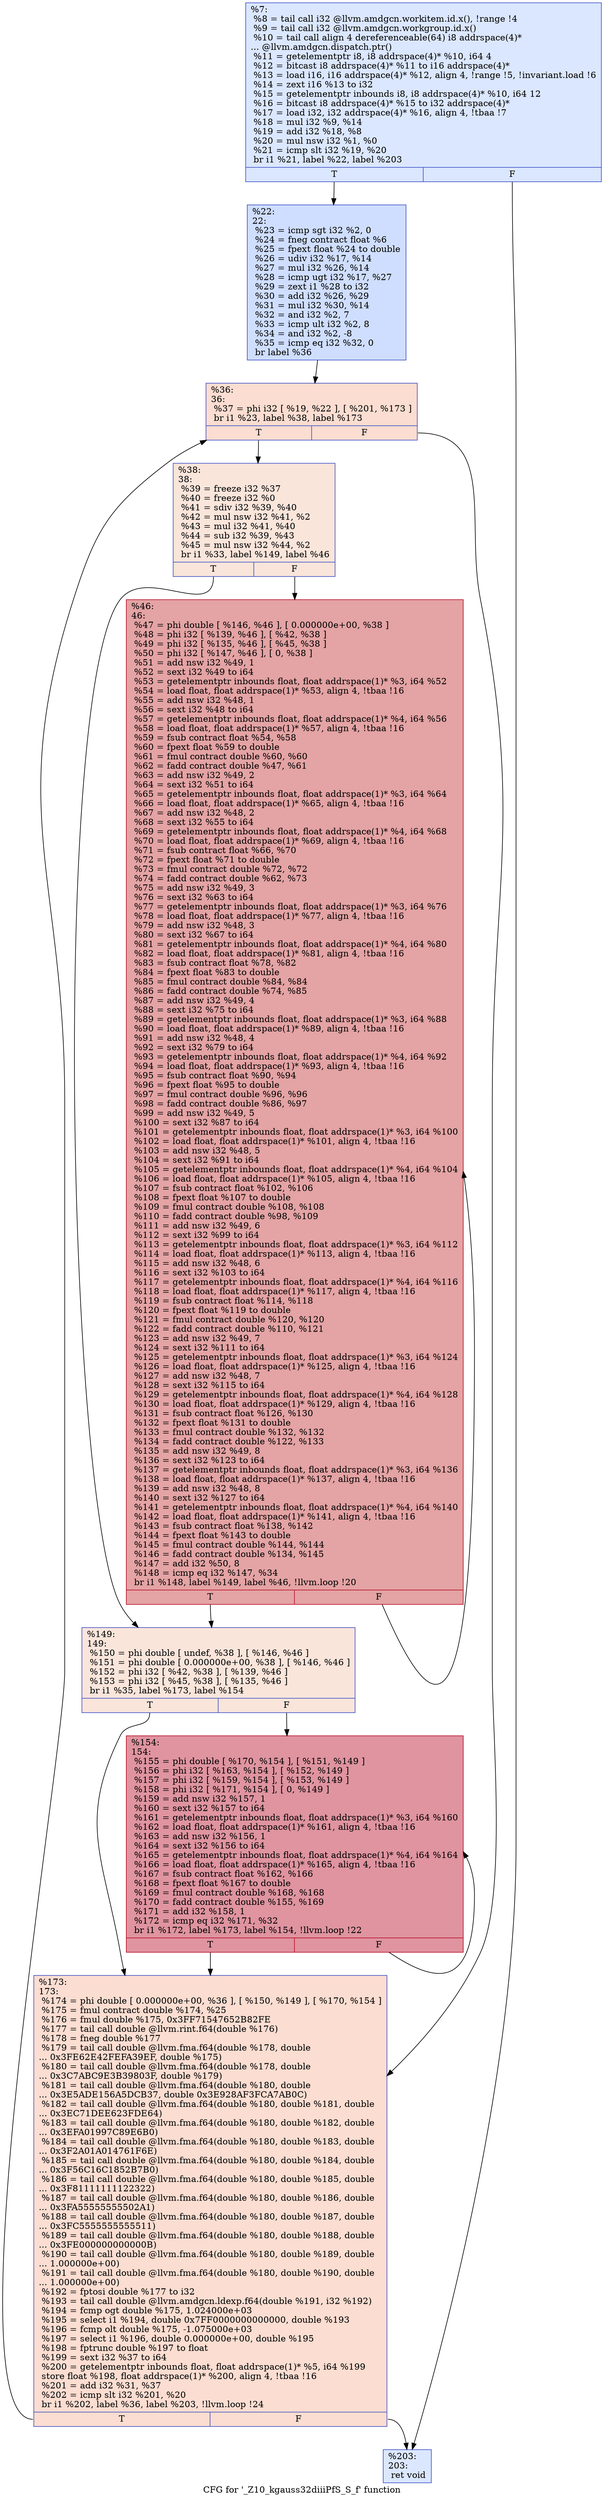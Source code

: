digraph "CFG for '_Z10_kgauss32diiiPfS_S_f' function" {
	label="CFG for '_Z10_kgauss32diiiPfS_S_f' function";

	Node0x621d7d0 [shape=record,color="#3d50c3ff", style=filled, fillcolor="#aec9fc70",label="{%7:\l  %8 = tail call i32 @llvm.amdgcn.workitem.id.x(), !range !4\l  %9 = tail call i32 @llvm.amdgcn.workgroup.id.x()\l  %10 = tail call align 4 dereferenceable(64) i8 addrspace(4)*\l... @llvm.amdgcn.dispatch.ptr()\l  %11 = getelementptr i8, i8 addrspace(4)* %10, i64 4\l  %12 = bitcast i8 addrspace(4)* %11 to i16 addrspace(4)*\l  %13 = load i16, i16 addrspace(4)* %12, align 4, !range !5, !invariant.load !6\l  %14 = zext i16 %13 to i32\l  %15 = getelementptr inbounds i8, i8 addrspace(4)* %10, i64 12\l  %16 = bitcast i8 addrspace(4)* %15 to i32 addrspace(4)*\l  %17 = load i32, i32 addrspace(4)* %16, align 4, !tbaa !7\l  %18 = mul i32 %9, %14\l  %19 = add i32 %18, %8\l  %20 = mul nsw i32 %1, %0\l  %21 = icmp slt i32 %19, %20\l  br i1 %21, label %22, label %203\l|{<s0>T|<s1>F}}"];
	Node0x621d7d0:s0 -> Node0x621faa0;
	Node0x621d7d0:s1 -> Node0x621fb30;
	Node0x621faa0 [shape=record,color="#3d50c3ff", style=filled, fillcolor="#93b5fe70",label="{%22:\l22:                                               \l  %23 = icmp sgt i32 %2, 0\l  %24 = fneg contract float %6\l  %25 = fpext float %24 to double\l  %26 = udiv i32 %17, %14\l  %27 = mul i32 %26, %14\l  %28 = icmp ugt i32 %17, %27\l  %29 = zext i1 %28 to i32\l  %30 = add i32 %26, %29\l  %31 = mul i32 %30, %14\l  %32 = and i32 %2, 7\l  %33 = icmp ult i32 %2, 8\l  %34 = and i32 %2, -8\l  %35 = icmp eq i32 %32, 0\l  br label %36\l}"];
	Node0x621faa0 -> Node0x6220510;
	Node0x6220510 [shape=record,color="#3d50c3ff", style=filled, fillcolor="#f7b39670",label="{%36:\l36:                                               \l  %37 = phi i32 [ %19, %22 ], [ %201, %173 ]\l  br i1 %23, label %38, label %173\l|{<s0>T|<s1>F}}"];
	Node0x6220510:s0 -> Node0x6220740;
	Node0x6220510:s1 -> Node0x6220600;
	Node0x6220740 [shape=record,color="#3d50c3ff", style=filled, fillcolor="#f4c5ad70",label="{%38:\l38:                                               \l  %39 = freeze i32 %37\l  %40 = freeze i32 %0\l  %41 = sdiv i32 %39, %40\l  %42 = mul nsw i32 %41, %2\l  %43 = mul i32 %41, %40\l  %44 = sub i32 %39, %43\l  %45 = mul nsw i32 %44, %2\l  br i1 %33, label %149, label %46\l|{<s0>T|<s1>F}}"];
	Node0x6220740:s0 -> Node0x6220c30;
	Node0x6220740:s1 -> Node0x6220c80;
	Node0x6220c80 [shape=record,color="#b70d28ff", style=filled, fillcolor="#c32e3170",label="{%46:\l46:                                               \l  %47 = phi double [ %146, %46 ], [ 0.000000e+00, %38 ]\l  %48 = phi i32 [ %139, %46 ], [ %42, %38 ]\l  %49 = phi i32 [ %135, %46 ], [ %45, %38 ]\l  %50 = phi i32 [ %147, %46 ], [ 0, %38 ]\l  %51 = add nsw i32 %49, 1\l  %52 = sext i32 %49 to i64\l  %53 = getelementptr inbounds float, float addrspace(1)* %3, i64 %52\l  %54 = load float, float addrspace(1)* %53, align 4, !tbaa !16\l  %55 = add nsw i32 %48, 1\l  %56 = sext i32 %48 to i64\l  %57 = getelementptr inbounds float, float addrspace(1)* %4, i64 %56\l  %58 = load float, float addrspace(1)* %57, align 4, !tbaa !16\l  %59 = fsub contract float %54, %58\l  %60 = fpext float %59 to double\l  %61 = fmul contract double %60, %60\l  %62 = fadd contract double %47, %61\l  %63 = add nsw i32 %49, 2\l  %64 = sext i32 %51 to i64\l  %65 = getelementptr inbounds float, float addrspace(1)* %3, i64 %64\l  %66 = load float, float addrspace(1)* %65, align 4, !tbaa !16\l  %67 = add nsw i32 %48, 2\l  %68 = sext i32 %55 to i64\l  %69 = getelementptr inbounds float, float addrspace(1)* %4, i64 %68\l  %70 = load float, float addrspace(1)* %69, align 4, !tbaa !16\l  %71 = fsub contract float %66, %70\l  %72 = fpext float %71 to double\l  %73 = fmul contract double %72, %72\l  %74 = fadd contract double %62, %73\l  %75 = add nsw i32 %49, 3\l  %76 = sext i32 %63 to i64\l  %77 = getelementptr inbounds float, float addrspace(1)* %3, i64 %76\l  %78 = load float, float addrspace(1)* %77, align 4, !tbaa !16\l  %79 = add nsw i32 %48, 3\l  %80 = sext i32 %67 to i64\l  %81 = getelementptr inbounds float, float addrspace(1)* %4, i64 %80\l  %82 = load float, float addrspace(1)* %81, align 4, !tbaa !16\l  %83 = fsub contract float %78, %82\l  %84 = fpext float %83 to double\l  %85 = fmul contract double %84, %84\l  %86 = fadd contract double %74, %85\l  %87 = add nsw i32 %49, 4\l  %88 = sext i32 %75 to i64\l  %89 = getelementptr inbounds float, float addrspace(1)* %3, i64 %88\l  %90 = load float, float addrspace(1)* %89, align 4, !tbaa !16\l  %91 = add nsw i32 %48, 4\l  %92 = sext i32 %79 to i64\l  %93 = getelementptr inbounds float, float addrspace(1)* %4, i64 %92\l  %94 = load float, float addrspace(1)* %93, align 4, !tbaa !16\l  %95 = fsub contract float %90, %94\l  %96 = fpext float %95 to double\l  %97 = fmul contract double %96, %96\l  %98 = fadd contract double %86, %97\l  %99 = add nsw i32 %49, 5\l  %100 = sext i32 %87 to i64\l  %101 = getelementptr inbounds float, float addrspace(1)* %3, i64 %100\l  %102 = load float, float addrspace(1)* %101, align 4, !tbaa !16\l  %103 = add nsw i32 %48, 5\l  %104 = sext i32 %91 to i64\l  %105 = getelementptr inbounds float, float addrspace(1)* %4, i64 %104\l  %106 = load float, float addrspace(1)* %105, align 4, !tbaa !16\l  %107 = fsub contract float %102, %106\l  %108 = fpext float %107 to double\l  %109 = fmul contract double %108, %108\l  %110 = fadd contract double %98, %109\l  %111 = add nsw i32 %49, 6\l  %112 = sext i32 %99 to i64\l  %113 = getelementptr inbounds float, float addrspace(1)* %3, i64 %112\l  %114 = load float, float addrspace(1)* %113, align 4, !tbaa !16\l  %115 = add nsw i32 %48, 6\l  %116 = sext i32 %103 to i64\l  %117 = getelementptr inbounds float, float addrspace(1)* %4, i64 %116\l  %118 = load float, float addrspace(1)* %117, align 4, !tbaa !16\l  %119 = fsub contract float %114, %118\l  %120 = fpext float %119 to double\l  %121 = fmul contract double %120, %120\l  %122 = fadd contract double %110, %121\l  %123 = add nsw i32 %49, 7\l  %124 = sext i32 %111 to i64\l  %125 = getelementptr inbounds float, float addrspace(1)* %3, i64 %124\l  %126 = load float, float addrspace(1)* %125, align 4, !tbaa !16\l  %127 = add nsw i32 %48, 7\l  %128 = sext i32 %115 to i64\l  %129 = getelementptr inbounds float, float addrspace(1)* %4, i64 %128\l  %130 = load float, float addrspace(1)* %129, align 4, !tbaa !16\l  %131 = fsub contract float %126, %130\l  %132 = fpext float %131 to double\l  %133 = fmul contract double %132, %132\l  %134 = fadd contract double %122, %133\l  %135 = add nsw i32 %49, 8\l  %136 = sext i32 %123 to i64\l  %137 = getelementptr inbounds float, float addrspace(1)* %3, i64 %136\l  %138 = load float, float addrspace(1)* %137, align 4, !tbaa !16\l  %139 = add nsw i32 %48, 8\l  %140 = sext i32 %127 to i64\l  %141 = getelementptr inbounds float, float addrspace(1)* %4, i64 %140\l  %142 = load float, float addrspace(1)* %141, align 4, !tbaa !16\l  %143 = fsub contract float %138, %142\l  %144 = fpext float %143 to double\l  %145 = fmul contract double %144, %144\l  %146 = fadd contract double %134, %145\l  %147 = add i32 %50, 8\l  %148 = icmp eq i32 %147, %34\l  br i1 %148, label %149, label %46, !llvm.loop !20\l|{<s0>T|<s1>F}}"];
	Node0x6220c80:s0 -> Node0x6220c30;
	Node0x6220c80:s1 -> Node0x6220c80;
	Node0x6220c30 [shape=record,color="#3d50c3ff", style=filled, fillcolor="#f4c5ad70",label="{%149:\l149:                                              \l  %150 = phi double [ undef, %38 ], [ %146, %46 ]\l  %151 = phi double [ 0.000000e+00, %38 ], [ %146, %46 ]\l  %152 = phi i32 [ %42, %38 ], [ %139, %46 ]\l  %153 = phi i32 [ %45, %38 ], [ %135, %46 ]\l  br i1 %35, label %173, label %154\l|{<s0>T|<s1>F}}"];
	Node0x6220c30:s0 -> Node0x6220600;
	Node0x6220c30:s1 -> Node0x62265f0;
	Node0x62265f0 [shape=record,color="#b70d28ff", style=filled, fillcolor="#b70d2870",label="{%154:\l154:                                              \l  %155 = phi double [ %170, %154 ], [ %151, %149 ]\l  %156 = phi i32 [ %163, %154 ], [ %152, %149 ]\l  %157 = phi i32 [ %159, %154 ], [ %153, %149 ]\l  %158 = phi i32 [ %171, %154 ], [ 0, %149 ]\l  %159 = add nsw i32 %157, 1\l  %160 = sext i32 %157 to i64\l  %161 = getelementptr inbounds float, float addrspace(1)* %3, i64 %160\l  %162 = load float, float addrspace(1)* %161, align 4, !tbaa !16\l  %163 = add nsw i32 %156, 1\l  %164 = sext i32 %156 to i64\l  %165 = getelementptr inbounds float, float addrspace(1)* %4, i64 %164\l  %166 = load float, float addrspace(1)* %165, align 4, !tbaa !16\l  %167 = fsub contract float %162, %166\l  %168 = fpext float %167 to double\l  %169 = fmul contract double %168, %168\l  %170 = fadd contract double %155, %169\l  %171 = add i32 %158, 1\l  %172 = icmp eq i32 %171, %32\l  br i1 %172, label %173, label %154, !llvm.loop !22\l|{<s0>T|<s1>F}}"];
	Node0x62265f0:s0 -> Node0x6220600;
	Node0x62265f0:s1 -> Node0x62265f0;
	Node0x6220600 [shape=record,color="#3d50c3ff", style=filled, fillcolor="#f7b39670",label="{%173:\l173:                                              \l  %174 = phi double [ 0.000000e+00, %36 ], [ %150, %149 ], [ %170, %154 ]\l  %175 = fmul contract double %174, %25\l  %176 = fmul double %175, 0x3FF71547652B82FE\l  %177 = tail call double @llvm.rint.f64(double %176)\l  %178 = fneg double %177\l  %179 = tail call double @llvm.fma.f64(double %178, double\l... 0x3FE62E42FEFA39EF, double %175)\l  %180 = tail call double @llvm.fma.f64(double %178, double\l... 0x3C7ABC9E3B39803F, double %179)\l  %181 = tail call double @llvm.fma.f64(double %180, double\l... 0x3E5ADE156A5DCB37, double 0x3E928AF3FCA7AB0C)\l  %182 = tail call double @llvm.fma.f64(double %180, double %181, double\l... 0x3EC71DEE623FDE64)\l  %183 = tail call double @llvm.fma.f64(double %180, double %182, double\l... 0x3EFA01997C89E6B0)\l  %184 = tail call double @llvm.fma.f64(double %180, double %183, double\l... 0x3F2A01A014761F6E)\l  %185 = tail call double @llvm.fma.f64(double %180, double %184, double\l... 0x3F56C16C1852B7B0)\l  %186 = tail call double @llvm.fma.f64(double %180, double %185, double\l... 0x3F81111111122322)\l  %187 = tail call double @llvm.fma.f64(double %180, double %186, double\l... 0x3FA55555555502A1)\l  %188 = tail call double @llvm.fma.f64(double %180, double %187, double\l... 0x3FC5555555555511)\l  %189 = tail call double @llvm.fma.f64(double %180, double %188, double\l... 0x3FE000000000000B)\l  %190 = tail call double @llvm.fma.f64(double %180, double %189, double\l... 1.000000e+00)\l  %191 = tail call double @llvm.fma.f64(double %180, double %190, double\l... 1.000000e+00)\l  %192 = fptosi double %177 to i32\l  %193 = tail call double @llvm.amdgcn.ldexp.f64(double %191, i32 %192)\l  %194 = fcmp ogt double %175, 1.024000e+03\l  %195 = select i1 %194, double 0x7FF0000000000000, double %193\l  %196 = fcmp olt double %175, -1.075000e+03\l  %197 = select i1 %196, double 0.000000e+00, double %195\l  %198 = fptrunc double %197 to float\l  %199 = sext i32 %37 to i64\l  %200 = getelementptr inbounds float, float addrspace(1)* %5, i64 %199\l  store float %198, float addrspace(1)* %200, align 4, !tbaa !16\l  %201 = add i32 %31, %37\l  %202 = icmp slt i32 %201, %20\l  br i1 %202, label %36, label %203, !llvm.loop !24\l|{<s0>T|<s1>F}}"];
	Node0x6220600:s0 -> Node0x6220510;
	Node0x6220600:s1 -> Node0x621fb30;
	Node0x621fb30 [shape=record,color="#3d50c3ff", style=filled, fillcolor="#aec9fc70",label="{%203:\l203:                                              \l  ret void\l}"];
}
